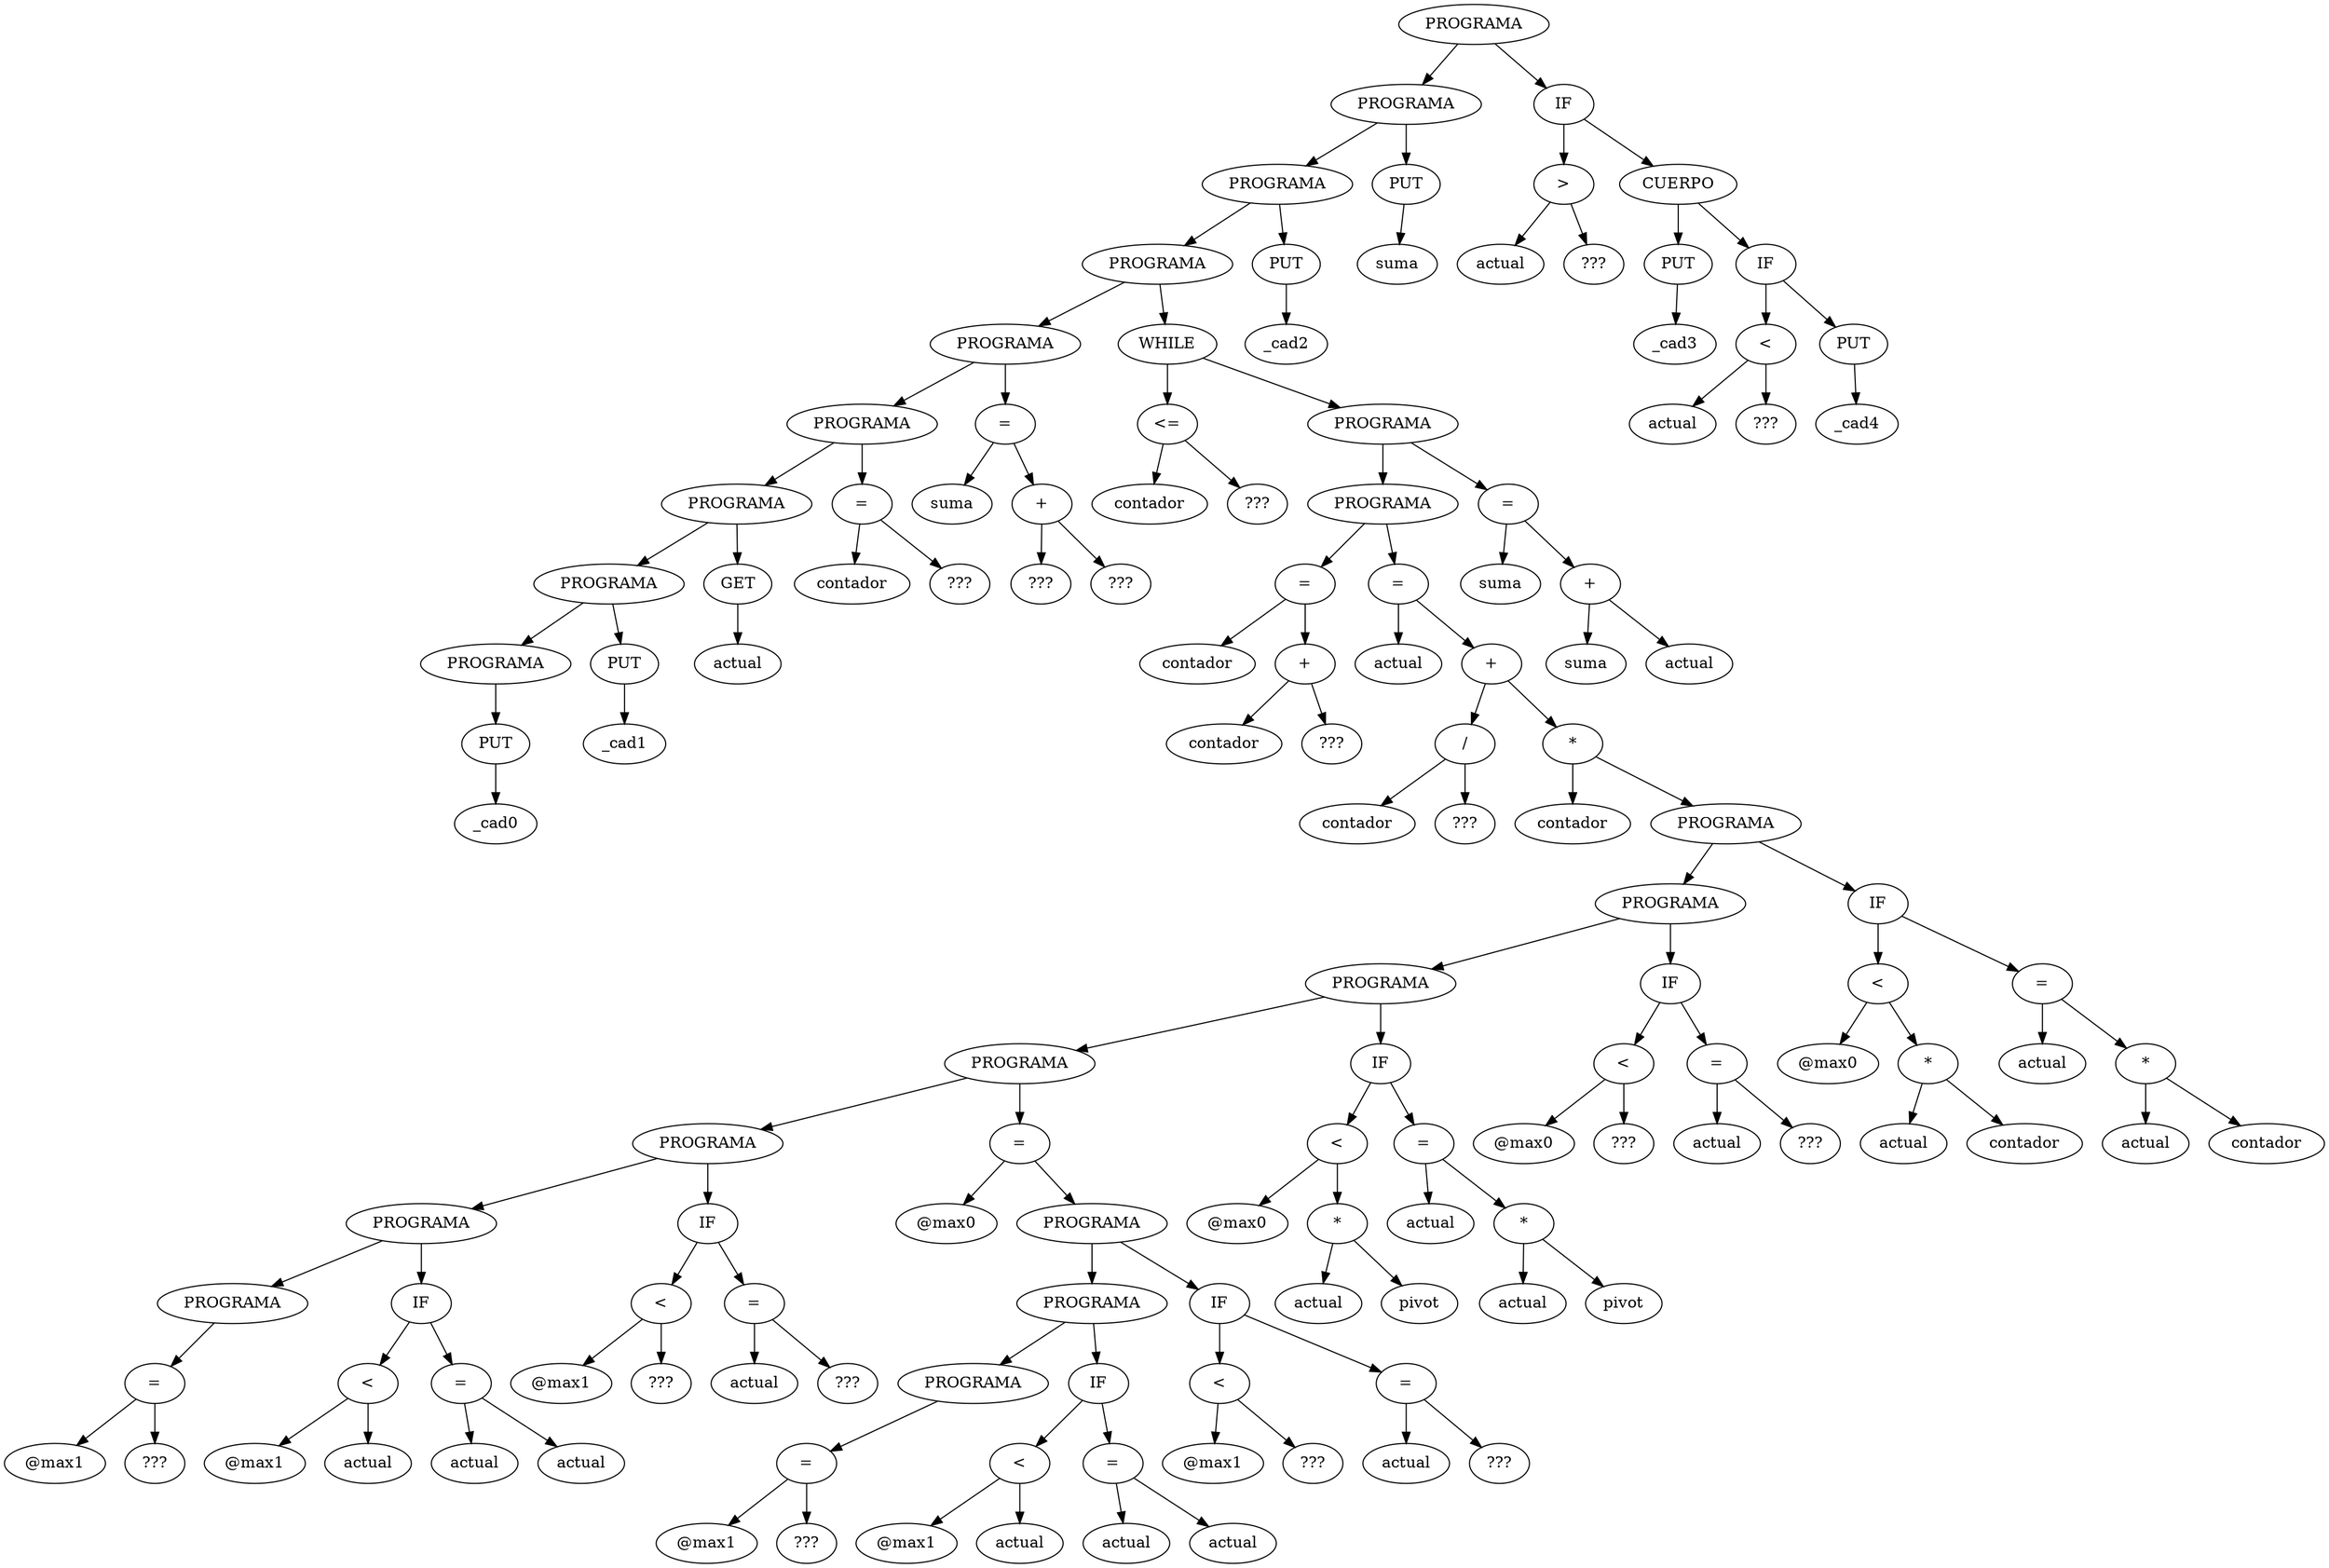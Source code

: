 digraph tree {
 1 [label="PROGRAMA"];
 1 -> 2;
 2 [label="PROGRAMA"];
 2 -> 4;
 4 [label="PROGRAMA"];
 4 -> 8;
 8 [label="PROGRAMA"];
 8 -> 16;
 16 [label="PROGRAMA"];
 16 -> 32;
 32 [label="PROGRAMA"];
 32 -> 64;
 64 [label="PROGRAMA"];
 64 -> 128;
 128 [label="PROGRAMA"];
 128 -> 256;
 256 [label="PROGRAMA"];
 256 -> 513;
 513 [label="PUT"];
 513 -> 1026;
 1026 [label="_cad0"];
 128 -> 257;
 257 [label="PUT"];
 257 -> 514;
 514 [label="_cad1"];
 64 -> 129;
 129 [label="GET"];
 129 -> 258;
 258 [label="actual"];
 32 -> 65;
 65 [label="="];
 65 -> 130;
 130 [label="contador"];
 65 -> 131;
 131 [label="???"];
 16 -> 33;
 33 [label="="];
 33 -> 66;
 66 [label="suma"];
 33 -> 67;
 67 [label="+"];
 67 -> 134;
 134 [label="???"];
 67 -> 135;
 135 [label="???"];
 8 -> 17;
 17 [label="WHILE"];
 17 -> 34;
 34 [label="<="];
 34 -> 68;
 68 [label="contador"];
 34 -> 69;
 69 [label="???"];
 17 -> 35;
 35 [label="PROGRAMA"];
 35 -> 70;
 70 [label="PROGRAMA"];
 70 -> 140;
 140 [label="="];
 140 -> 280;
 280 [label="contador"];
 140 -> 281;
 281 [label="+"];
 281 -> 562;
 562 [label="contador"];
 281 -> 563;
 563 [label="???"];
 70 -> 141;
 141 [label="="];
 141 -> 282;
 282 [label="actual"];
 141 -> 283;
 283 [label="+"];
 283 -> 566;
 566 [label="/"];
 566 -> 1132;
 1132 [label="contador"];
 566 -> 1133;
 1133 [label="???"];
 283 -> 567;
 567 [label="*"];
 567 -> 1134;
 1134 [label="contador"];
 567 -> 1135;
 1135 [label="PROGRAMA"];
 1135 -> 2270;
 2270 [label="PROGRAMA"];
 2270 -> 4540;
 4540 [label="PROGRAMA"];
 4540 -> 9080;
 9080 [label="PROGRAMA"];
 9080 -> 18160;
 18160 [label="PROGRAMA"];
 18160 -> 36320;
 36320 [label="PROGRAMA"];
 36320 -> 72640;
 72640 [label="PROGRAMA"];
 72640 -> 145281;
 145281 [label="="];
 145281 -> 290562;
 290562 [label="@max1"];
 145281 -> 290563;
 290563 [label="???"];
 36320 -> 72641;
 72641 [label="IF"];
 72641 -> 145282;
 145282 [label="<"];
 145282 -> 290564;
 290564 [label="@max1"];
 145282 -> 290565;
 290565 [label="actual"];
 72641 -> 145283;
 145283 [label="="];
 145283 -> 290566;
 290566 [label="actual"];
 145283 -> 290567;
 290567 [label="actual"];
 18160 -> 36321;
 36321 [label="IF"];
 36321 -> 72642;
 72642 [label="<"];
 72642 -> 145284;
 145284 [label="@max1"];
 72642 -> 145285;
 145285 [label="???"];
 36321 -> 72643;
 72643 [label="="];
 72643 -> 145286;
 145286 [label="actual"];
 72643 -> 145287;
 145287 [label="???"];
 9080 -> 18161;
 18161 [label="="];
 18161 -> 36322;
 36322 [label="@max0"];
 18161 -> 36323;
 36323 [label="PROGRAMA"];
 36323 -> 72646;
 72646 [label="PROGRAMA"];
 72646 -> 145292;
 145292 [label="PROGRAMA"];
 145292 -> 290585;
 290585 [label="="];
 290585 -> 581170;
 581170 [label="@max1"];
 290585 -> 581171;
 581171 [label="???"];
 72646 -> 145293;
 145293 [label="IF"];
 145293 -> 290586;
 290586 [label="<"];
 290586 -> 581172;
 581172 [label="@max1"];
 290586 -> 581173;
 581173 [label="actual"];
 145293 -> 290587;
 290587 [label="="];
 290587 -> 581174;
 581174 [label="actual"];
 290587 -> 581175;
 581175 [label="actual"];
 36323 -> 72647;
 72647 [label="IF"];
 72647 -> 145294;
 145294 [label="<"];
 145294 -> 290588;
 290588 [label="@max1"];
 145294 -> 290589;
 290589 [label="???"];
 72647 -> 145295;
 145295 [label="="];
 145295 -> 290590;
 290590 [label="actual"];
 145295 -> 290591;
 290591 [label="???"];
 4540 -> 9081;
 9081 [label="IF"];
 9081 -> 18162;
 18162 [label="<"];
 18162 -> 36324;
 36324 [label="@max0"];
 18162 -> 36325;
 36325 [label="*"];
 36325 -> 72650;
 72650 [label="actual"];
 36325 -> 72651;
 72651 [label="pivot"];
 9081 -> 18163;
 18163 [label="="];
 18163 -> 36326;
 36326 [label="actual"];
 18163 -> 36327;
 36327 [label="*"];
 36327 -> 72654;
 72654 [label="actual"];
 36327 -> 72655;
 72655 [label="pivot"];
 2270 -> 4541;
 4541 [label="IF"];
 4541 -> 9082;
 9082 [label="<"];
 9082 -> 18164;
 18164 [label="@max0"];
 9082 -> 18165;
 18165 [label="???"];
 4541 -> 9083;
 9083 [label="="];
 9083 -> 18166;
 18166 [label="actual"];
 9083 -> 18167;
 18167 [label="???"];
 1135 -> 2271;
 2271 [label="IF"];
 2271 -> 4542;
 4542 [label="<"];
 4542 -> 9084;
 9084 [label="@max0"];
 4542 -> 9085;
 9085 [label="*"];
 9085 -> 18170;
 18170 [label="actual"];
 9085 -> 18171;
 18171 [label="contador"];
 2271 -> 4543;
 4543 [label="="];
 4543 -> 9086;
 9086 [label="actual"];
 4543 -> 9087;
 9087 [label="*"];
 9087 -> 18174;
 18174 [label="actual"];
 9087 -> 18175;
 18175 [label="contador"];
 35 -> 71;
 71 [label="="];
 71 -> 142;
 142 [label="suma"];
 71 -> 143;
 143 [label="+"];
 143 -> 286;
 286 [label="suma"];
 143 -> 287;
 287 [label="actual"];
 4 -> 9;
 9 [label="PUT"];
 9 -> 18;
 18 [label="_cad2"];
 2 -> 5;
 5 [label="PUT"];
 5 -> 10;
 10 [label="suma"];
 1 -> 3;
 3 [label="IF"];
 3 -> 6;
 6 [label=">"];
 6 -> 12;
 12 [label="actual"];
 6 -> 13;
 13 [label="???"];
 3 -> 7;
 7 [label="CUERPO"];
 7 -> 14;
 14 [label="PUT"];
 14 -> 28;
 28 [label="_cad3"];
 7 -> 15;
 15 [label="IF"];
 15 -> 30;
 30 [label="<"];
 30 -> 60;
 60 [label="actual"];
 30 -> 61;
 61 [label="???"];
 15 -> 31;
 31 [label="PUT"];
 31 -> 62;
 62 [label="_cad4"];
}
